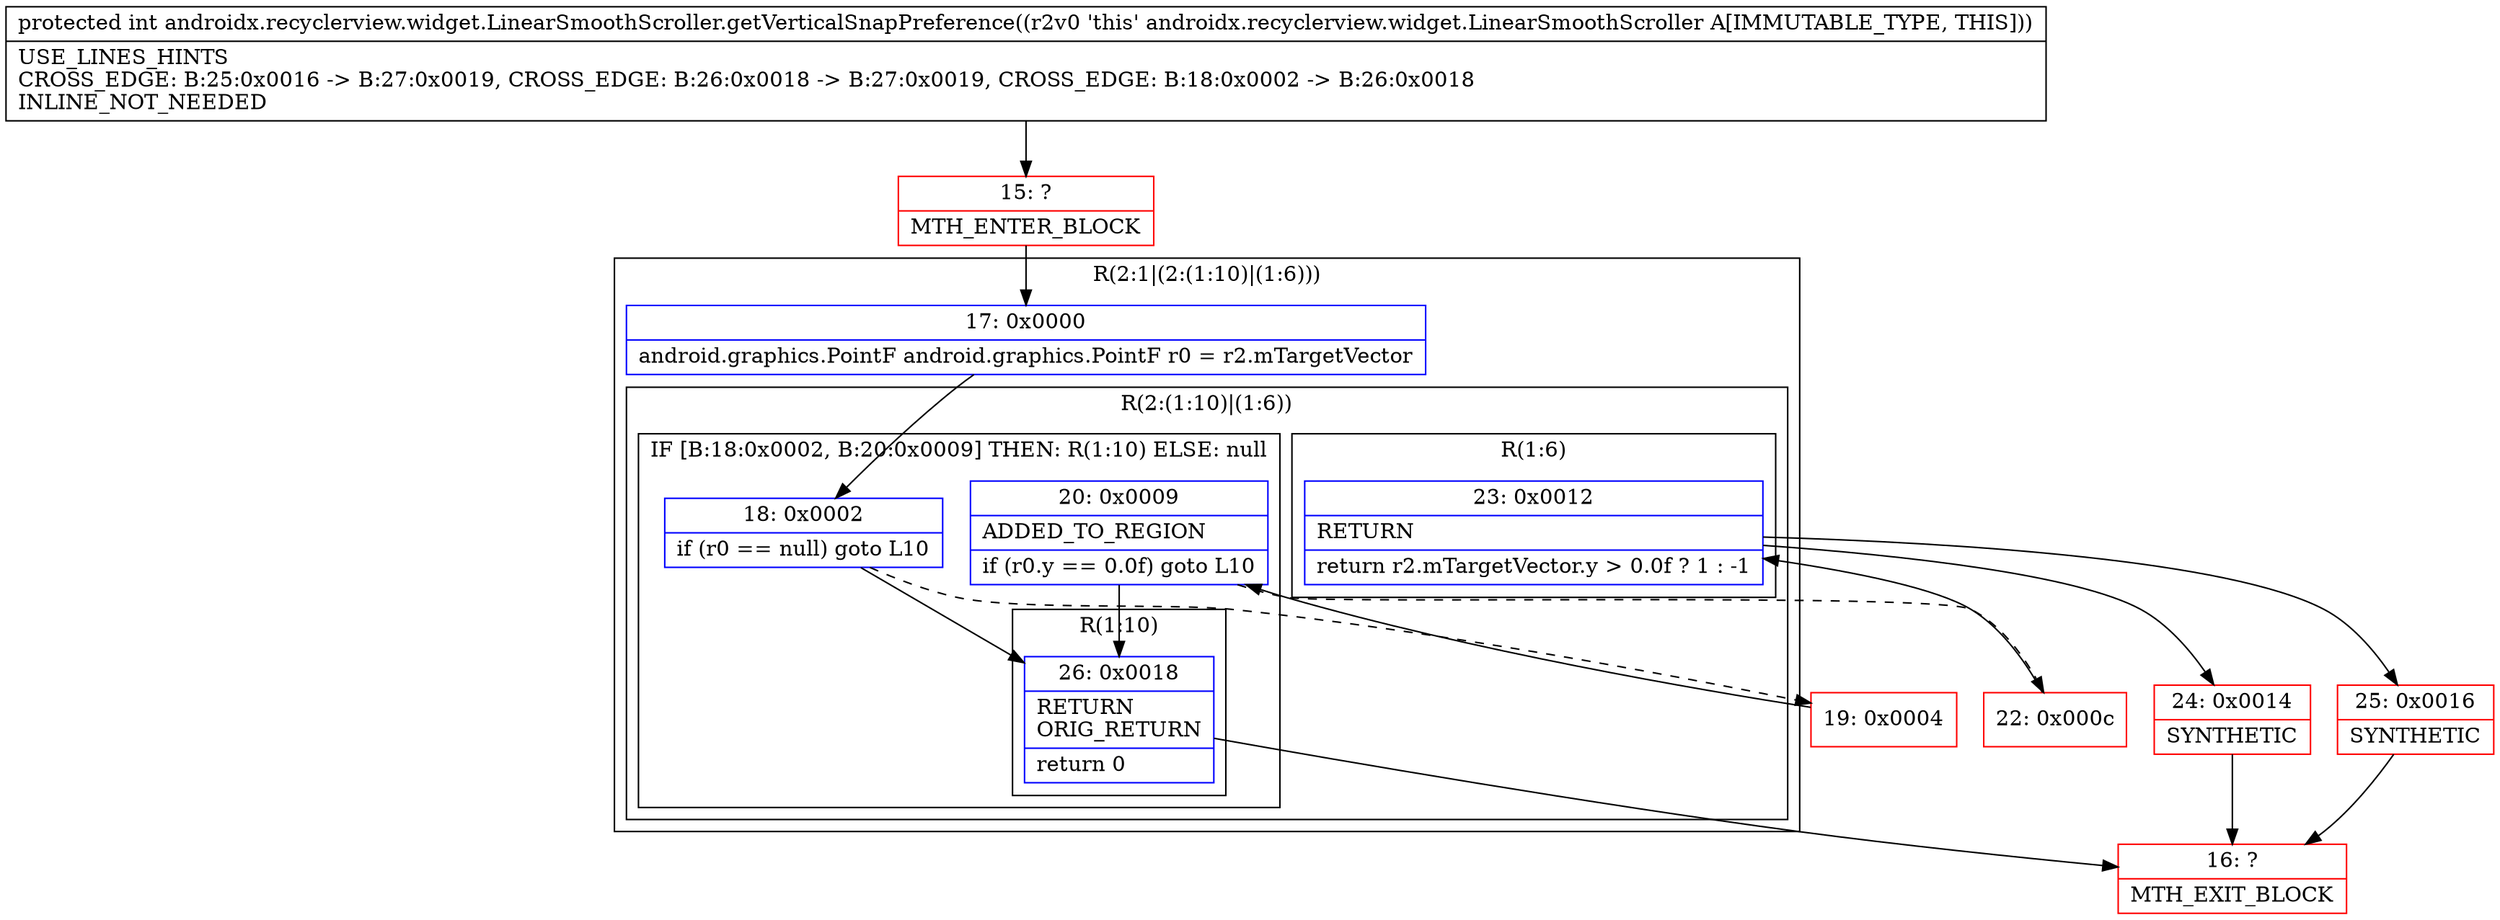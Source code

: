 digraph "CFG forandroidx.recyclerview.widget.LinearSmoothScroller.getVerticalSnapPreference()I" {
subgraph cluster_Region_182037175 {
label = "R(2:1|(2:(1:10)|(1:6)))";
node [shape=record,color=blue];
Node_17 [shape=record,label="{17\:\ 0x0000|android.graphics.PointF android.graphics.PointF r0 = r2.mTargetVector\l}"];
subgraph cluster_Region_1202314535 {
label = "R(2:(1:10)|(1:6))";
node [shape=record,color=blue];
subgraph cluster_IfRegion_534095254 {
label = "IF [B:18:0x0002, B:20:0x0009] THEN: R(1:10) ELSE: null";
node [shape=record,color=blue];
Node_18 [shape=record,label="{18\:\ 0x0002|if (r0 == null) goto L10\l}"];
Node_20 [shape=record,label="{20\:\ 0x0009|ADDED_TO_REGION\l|if (r0.y == 0.0f) goto L10\l}"];
subgraph cluster_Region_50871107 {
label = "R(1:10)";
node [shape=record,color=blue];
Node_26 [shape=record,label="{26\:\ 0x0018|RETURN\lORIG_RETURN\l|return 0\l}"];
}
}
subgraph cluster_Region_1223931975 {
label = "R(1:6)";
node [shape=record,color=blue];
Node_23 [shape=record,label="{23\:\ 0x0012|RETURN\l|return r2.mTargetVector.y \> 0.0f ? 1 : \-1\l}"];
}
}
}
Node_15 [shape=record,color=red,label="{15\:\ ?|MTH_ENTER_BLOCK\l}"];
Node_19 [shape=record,color=red,label="{19\:\ 0x0004}"];
Node_22 [shape=record,color=red,label="{22\:\ 0x000c}"];
Node_24 [shape=record,color=red,label="{24\:\ 0x0014|SYNTHETIC\l}"];
Node_16 [shape=record,color=red,label="{16\:\ ?|MTH_EXIT_BLOCK\l}"];
Node_25 [shape=record,color=red,label="{25\:\ 0x0016|SYNTHETIC\l}"];
MethodNode[shape=record,label="{protected int androidx.recyclerview.widget.LinearSmoothScroller.getVerticalSnapPreference((r2v0 'this' androidx.recyclerview.widget.LinearSmoothScroller A[IMMUTABLE_TYPE, THIS]))  | USE_LINES_HINTS\lCROSS_EDGE: B:25:0x0016 \-\> B:27:0x0019, CROSS_EDGE: B:26:0x0018 \-\> B:27:0x0019, CROSS_EDGE: B:18:0x0002 \-\> B:26:0x0018\lINLINE_NOT_NEEDED\l}"];
MethodNode -> Node_15;Node_17 -> Node_18;
Node_18 -> Node_19[style=dashed];
Node_18 -> Node_26;
Node_20 -> Node_22[style=dashed];
Node_20 -> Node_26;
Node_26 -> Node_16;
Node_23 -> Node_24;
Node_23 -> Node_25;
Node_15 -> Node_17;
Node_19 -> Node_20;
Node_22 -> Node_23;
Node_24 -> Node_16;
Node_25 -> Node_16;
}

